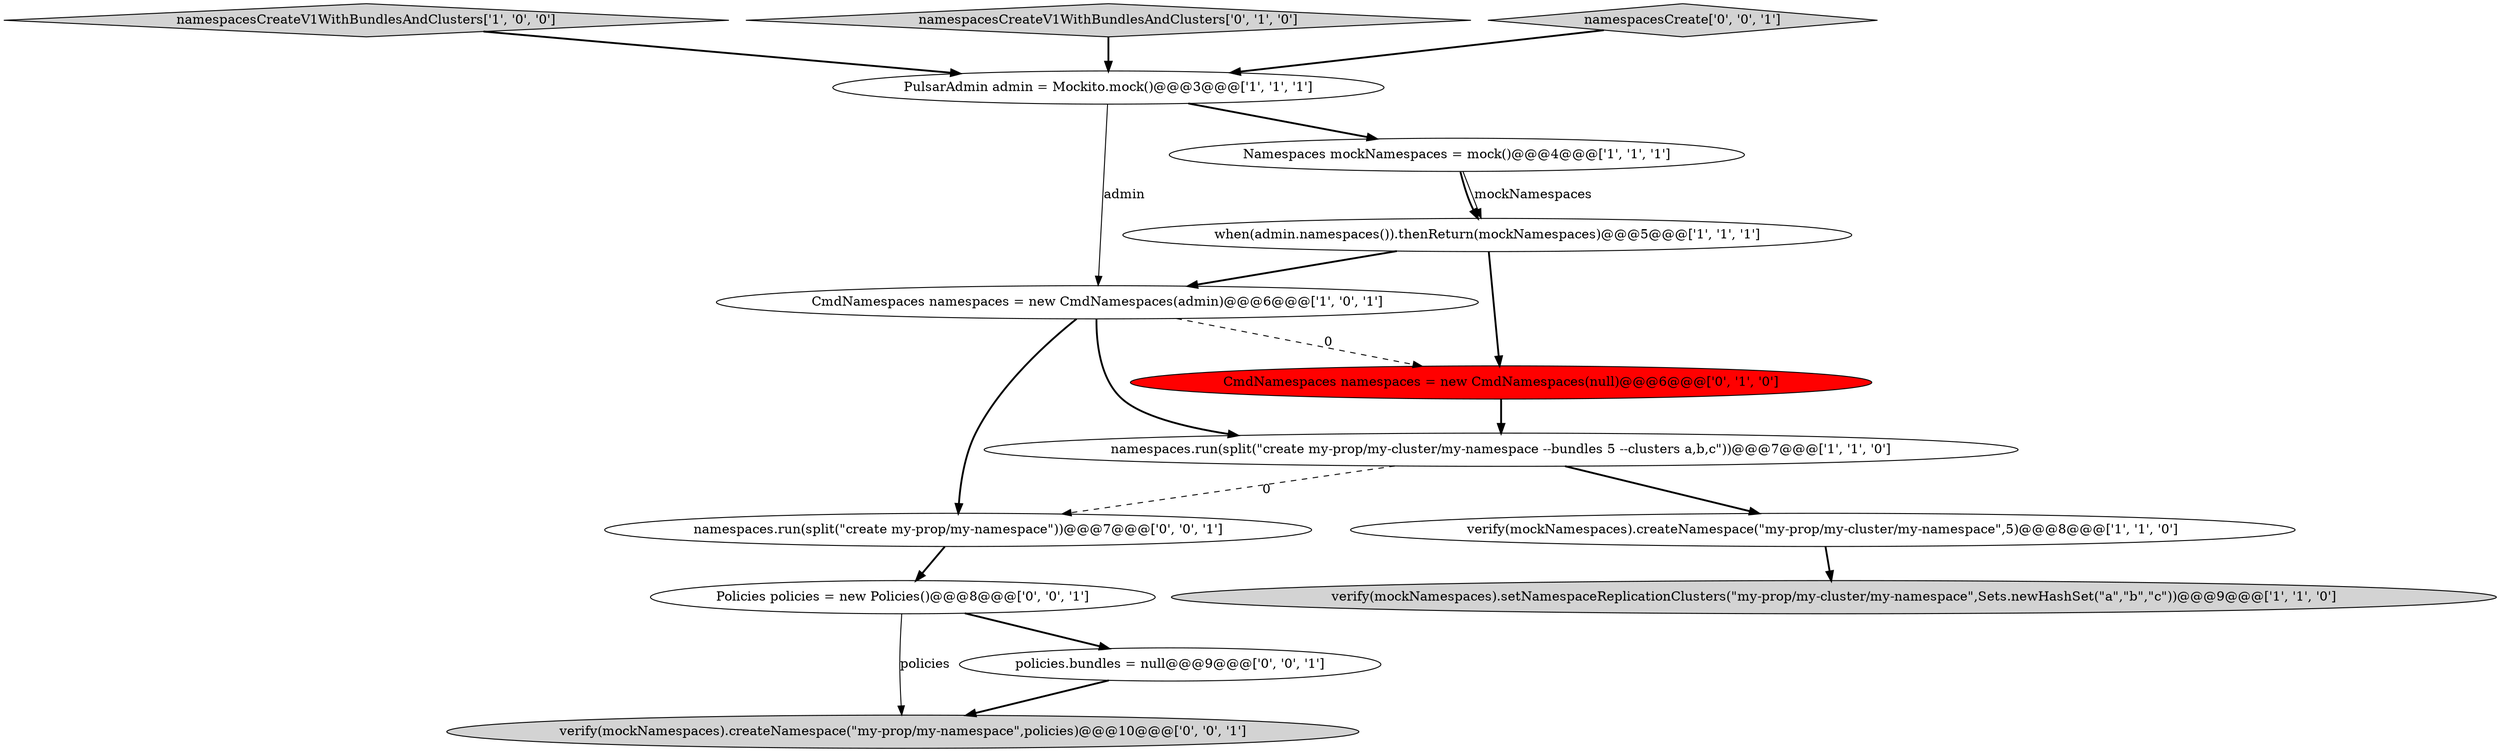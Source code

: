 digraph {
6 [style = filled, label = "PulsarAdmin admin = Mockito.mock()@@@3@@@['1', '1', '1']", fillcolor = white, shape = ellipse image = "AAA0AAABBB1BBB"];
11 [style = filled, label = "Policies policies = new Policies()@@@8@@@['0', '0', '1']", fillcolor = white, shape = ellipse image = "AAA0AAABBB3BBB"];
5 [style = filled, label = "verify(mockNamespaces).createNamespace(\"my-prop/my-cluster/my-namespace\",5)@@@8@@@['1', '1', '0']", fillcolor = white, shape = ellipse image = "AAA0AAABBB1BBB"];
7 [style = filled, label = "verify(mockNamespaces).setNamespaceReplicationClusters(\"my-prop/my-cluster/my-namespace\",Sets.newHashSet(\"a\",\"b\",\"c\"))@@@9@@@['1', '1', '0']", fillcolor = lightgray, shape = ellipse image = "AAA0AAABBB1BBB"];
3 [style = filled, label = "when(admin.namespaces()).thenReturn(mockNamespaces)@@@5@@@['1', '1', '1']", fillcolor = white, shape = ellipse image = "AAA0AAABBB1BBB"];
12 [style = filled, label = "verify(mockNamespaces).createNamespace(\"my-prop/my-namespace\",policies)@@@10@@@['0', '0', '1']", fillcolor = lightgray, shape = ellipse image = "AAA0AAABBB3BBB"];
10 [style = filled, label = "namespaces.run(split(\"create my-prop/my-namespace\"))@@@7@@@['0', '0', '1']", fillcolor = white, shape = ellipse image = "AAA0AAABBB3BBB"];
4 [style = filled, label = "CmdNamespaces namespaces = new CmdNamespaces(admin)@@@6@@@['1', '0', '1']", fillcolor = white, shape = ellipse image = "AAA0AAABBB1BBB"];
0 [style = filled, label = "namespaces.run(split(\"create my-prop/my-cluster/my-namespace --bundles 5 --clusters a,b,c\"))@@@7@@@['1', '1', '0']", fillcolor = white, shape = ellipse image = "AAA0AAABBB1BBB"];
14 [style = filled, label = "policies.bundles = null@@@9@@@['0', '0', '1']", fillcolor = white, shape = ellipse image = "AAA0AAABBB3BBB"];
2 [style = filled, label = "namespacesCreateV1WithBundlesAndClusters['1', '0', '0']", fillcolor = lightgray, shape = diamond image = "AAA0AAABBB1BBB"];
1 [style = filled, label = "Namespaces mockNamespaces = mock()@@@4@@@['1', '1', '1']", fillcolor = white, shape = ellipse image = "AAA0AAABBB1BBB"];
8 [style = filled, label = "CmdNamespaces namespaces = new CmdNamespaces(null)@@@6@@@['0', '1', '0']", fillcolor = red, shape = ellipse image = "AAA1AAABBB2BBB"];
9 [style = filled, label = "namespacesCreateV1WithBundlesAndClusters['0', '1', '0']", fillcolor = lightgray, shape = diamond image = "AAA0AAABBB2BBB"];
13 [style = filled, label = "namespacesCreate['0', '0', '1']", fillcolor = lightgray, shape = diamond image = "AAA0AAABBB3BBB"];
1->3 [style = bold, label=""];
8->0 [style = bold, label=""];
4->10 [style = bold, label=""];
6->1 [style = bold, label=""];
5->7 [style = bold, label=""];
6->4 [style = solid, label="admin"];
11->12 [style = solid, label="policies"];
9->6 [style = bold, label=""];
4->8 [style = dashed, label="0"];
13->6 [style = bold, label=""];
1->3 [style = solid, label="mockNamespaces"];
0->10 [style = dashed, label="0"];
11->14 [style = bold, label=""];
3->4 [style = bold, label=""];
2->6 [style = bold, label=""];
3->8 [style = bold, label=""];
14->12 [style = bold, label=""];
4->0 [style = bold, label=""];
0->5 [style = bold, label=""];
10->11 [style = bold, label=""];
}
